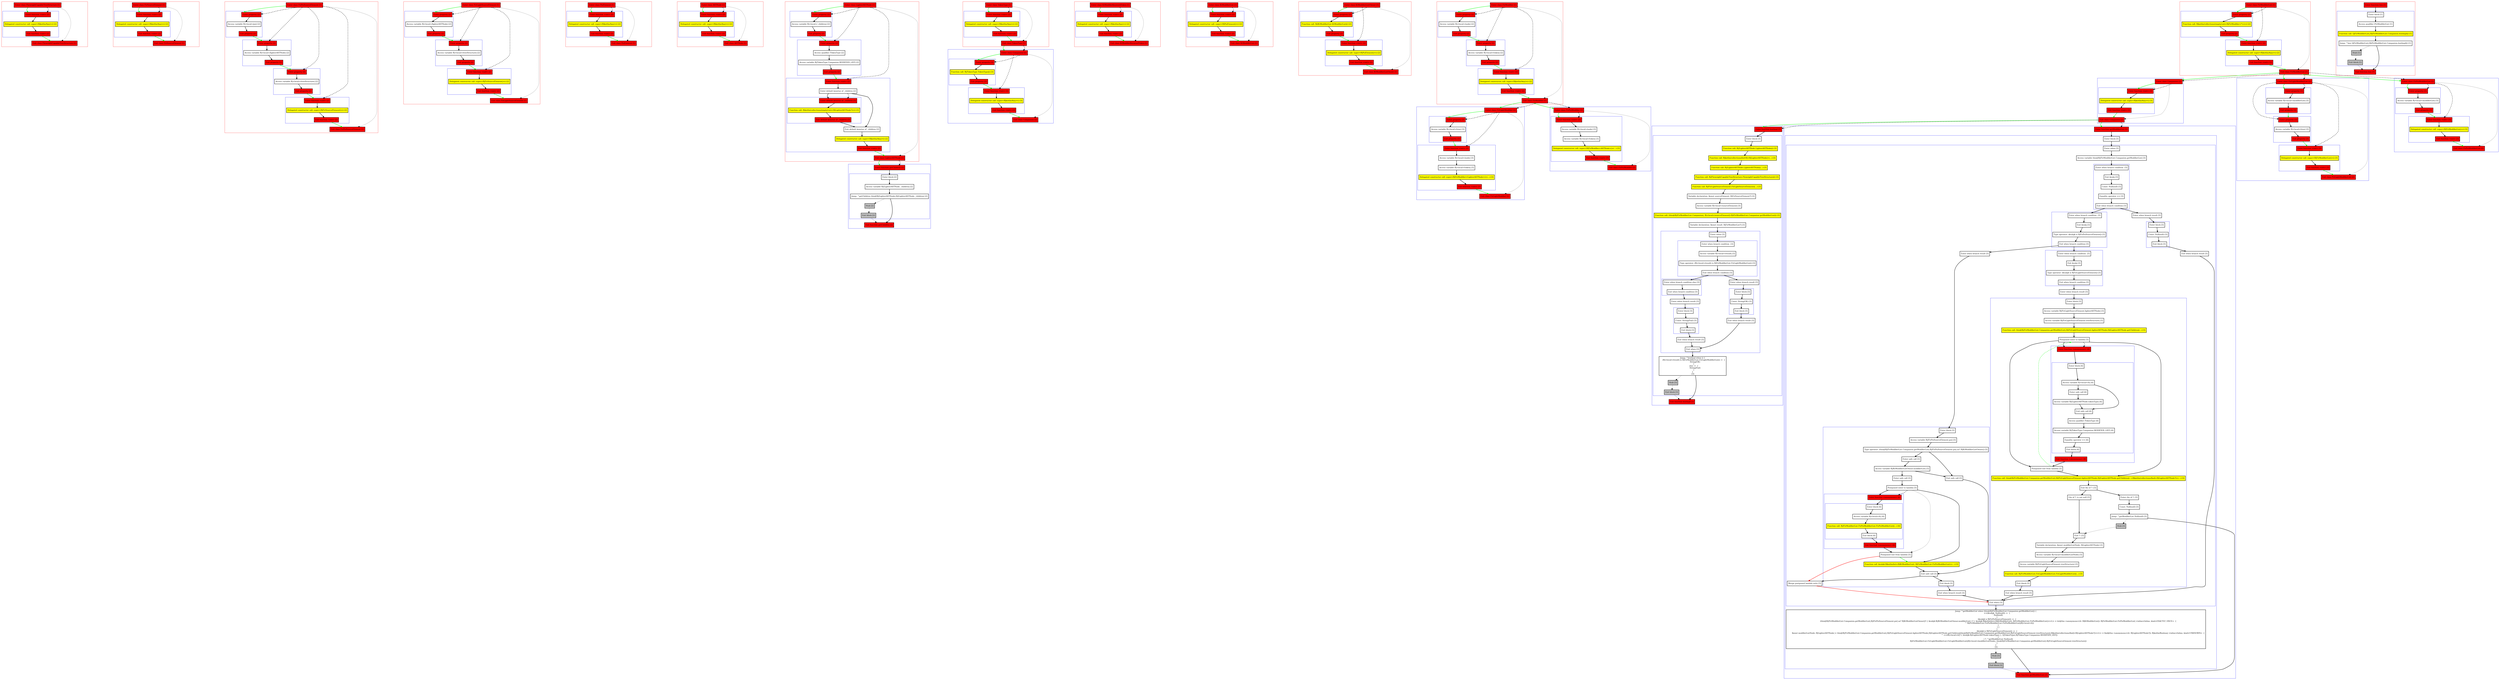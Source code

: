 digraph kt44814_kt {
    graph [nodesep=3]
    node [shape=box penwidth=2]
    edge [penwidth=2]

    subgraph cluster_0 {
        color=red
        0 [label="Enter class FlyweightCapableTreeStructure [1]" style="filled" fillcolor=red];
        subgraph cluster_1 {
            color=blue
            1 [label="Enter function <init> [2]" style="filled" fillcolor=red];
            2 [label="Delegated constructor call: super<R|kotlin/Any|>() [2]" style="filled" fillcolor=yellow];
            3 [label="Exit function <init> [2]" style="filled" fillcolor=red];
        }
        4 [label="Exit class FlyweightCapableTreeStructure [1]" style="filled" fillcolor=red];
    }
    0 -> {1} [color=green];
    0 -> {4} [style=dotted];
    0 -> {1} [style=dashed];
    1 -> {2};
    2 -> {3};
    3 -> {4} [color=green];

    subgraph cluster_2 {
        color=red
        5 [label="Enter class FirSourceElement [1]" style="filled" fillcolor=red];
        subgraph cluster_3 {
            color=blue
            6 [label="Enter function <init> [2]" style="filled" fillcolor=red];
            7 [label="Delegated constructor call: super<R|kotlin/Any|>() [2]" style="filled" fillcolor=yellow];
            8 [label="Exit function <init> [2]" style="filled" fillcolor=red];
        }
        9 [label="Exit class FirSourceElement [1]" style="filled" fillcolor=red];
    }
    5 -> {6} [color=green];
    5 -> {9} [style=dotted];
    5 -> {6} [style=dashed];
    6 -> {7};
    7 -> {8};
    8 -> {9} [color=green];

    subgraph cluster_4 {
        color=red
        10 [label="Enter class FirPsiSourceElement [1]" style="filled" fillcolor=red];
        subgraph cluster_5 {
            color=blue
            11 [label="Enter property [2]" style="filled" fillcolor=red];
            12 [label="Access variable R|<local>/psi| [2]"];
            13 [label="Exit property [2]" style="filled" fillcolor=red];
        }
        subgraph cluster_6 {
            color=blue
            14 [label="Enter property [2]" style="filled" fillcolor=red];
            15 [label="Access variable R|<local>/lighterASTNode| [2]"];
            16 [label="Exit property [2]" style="filled" fillcolor=red];
        }
        subgraph cluster_7 {
            color=blue
            17 [label="Enter property [2]" style="filled" fillcolor=red];
            18 [label="Access variable R|<local>/treeStructure| [2]"];
            19 [label="Exit property [2]" style="filled" fillcolor=red];
        }
        subgraph cluster_8 {
            color=blue
            20 [label="Enter function <init> [2]" style="filled" fillcolor=red];
            21 [label="Delegated constructor call: super<R|FirSourceElement|>() [2]" style="filled" fillcolor=yellow];
            22 [label="Exit function <init> [2]" style="filled" fillcolor=red];
        }
        23 [label="Exit class FirPsiSourceElement [1]" style="filled" fillcolor=red];
    }
    10 -> {11} [color=green];
    10 -> {23} [style=dotted];
    10 -> {11 14 17 20} [style=dashed];
    11 -> {12};
    12 -> {13};
    13 -> {14} [color=green];
    14 -> {15};
    15 -> {16};
    16 -> {17} [color=green];
    17 -> {18};
    18 -> {19};
    19 -> {20} [color=green];
    20 -> {21};
    21 -> {22};
    22 -> {23} [color=green];

    subgraph cluster_9 {
        color=red
        24 [label="Enter class FirLightSourceElement [1]" style="filled" fillcolor=red];
        subgraph cluster_10 {
            color=blue
            25 [label="Enter property [2]" style="filled" fillcolor=red];
            26 [label="Access variable R|<local>/lighterASTNode| [2]"];
            27 [label="Exit property [2]" style="filled" fillcolor=red];
        }
        subgraph cluster_11 {
            color=blue
            28 [label="Enter property [2]" style="filled" fillcolor=red];
            29 [label="Access variable R|<local>/treeStructure| [2]"];
            30 [label="Exit property [2]" style="filled" fillcolor=red];
        }
        subgraph cluster_12 {
            color=blue
            31 [label="Enter function <init> [2]" style="filled" fillcolor=red];
            32 [label="Delegated constructor call: super<R|FirSourceElement|>() [2]" style="filled" fillcolor=yellow];
            33 [label="Exit function <init> [2]" style="filled" fillcolor=red];
        }
        34 [label="Exit class FirLightSourceElement [1]" style="filled" fillcolor=red];
    }
    24 -> {25} [color=green];
    24 -> {34} [style=dotted];
    24 -> {25 28 31} [style=dashed];
    25 -> {26};
    26 -> {27};
    27 -> {28} [color=green];
    28 -> {29};
    29 -> {30};
    30 -> {31} [color=green];
    31 -> {32};
    32 -> {33};
    33 -> {34} [color=green];

    subgraph cluster_13 {
        color=red
        35 [label="Enter class PsiElement [1]" style="filled" fillcolor=red];
        subgraph cluster_14 {
            color=blue
            36 [label="Enter function <init> [2]" style="filled" fillcolor=red];
            37 [label="Delegated constructor call: super<R|kotlin/Any|>() [2]" style="filled" fillcolor=yellow];
            38 [label="Exit function <init> [2]" style="filled" fillcolor=red];
        }
        39 [label="Exit class PsiElement [1]" style="filled" fillcolor=red];
    }
    35 -> {36} [color=green];
    35 -> {39} [style=dotted];
    35 -> {36} [style=dashed];
    36 -> {37};
    37 -> {38};
    38 -> {39} [color=green];

    subgraph cluster_15 {
        color=red
        40 [label="Enter class ASTNode [1]" style="filled" fillcolor=red];
        subgraph cluster_16 {
            color=blue
            41 [label="Enter function <init> [2]" style="filled" fillcolor=red];
            42 [label="Delegated constructor call: super<R|kotlin/Any|>() [2]" style="filled" fillcolor=yellow];
            43 [label="Exit function <init> [2]" style="filled" fillcolor=red];
        }
        44 [label="Exit class ASTNode [1]" style="filled" fillcolor=red];
    }
    40 -> {41} [color=green];
    40 -> {44} [style=dotted];
    40 -> {41} [style=dashed];
    41 -> {42};
    42 -> {43};
    43 -> {44} [color=green];

    subgraph cluster_17 {
        color=red
        45 [label="Enter class LighterASTNode [1]" style="filled" fillcolor=red];
        subgraph cluster_18 {
            color=blue
            46 [label="Enter property [2]" style="filled" fillcolor=red];
            47 [label="Access variable R|<local>/_children| [2]"];
            48 [label="Exit property [2]" style="filled" fillcolor=red];
        }
        subgraph cluster_19 {
            color=blue
            49 [label="Enter property [2]" style="filled" fillcolor=red];
            50 [label="Access qualifier /TokenType [2]"];
            51 [label="Access variable R|/TokenType.Companion.MODIFIER_LIST| [2]"];
            52 [label="Exit property [2]" style="filled" fillcolor=red];
        }
        subgraph cluster_20 {
            color=blue
            53 [label="Enter function <init> [2]" style="filled" fillcolor=red];
            54 [label="Enter default konstue of _children [2]"];
            subgraph cluster_21 {
                color=blue
                55 [label="Enter default konstue of _children [3]" style="filled" fillcolor=red];
                56 [label="Function call: R|kotlin/collections/emptyList|<R|LighterASTNode?|>() [3]" style="filled" fillcolor=yellow];
                57 [label="Exit default konstue of _children [3]" style="filled" fillcolor=red];
            }
            58 [label="Exit default konstue of _children [2]"];
            59 [label="Delegated constructor call: super<R|kotlin/Any|>() [2]" style="filled" fillcolor=yellow];
            60 [label="Exit function <init> [2]" style="filled" fillcolor=red];
        }
        61 [label="Exit class LighterASTNode [1]" style="filled" fillcolor=red];
    }
    subgraph cluster_22 {
        color=blue
        62 [label="Enter function getChildren [2]" style="filled" fillcolor=red];
        subgraph cluster_23 {
            color=blue
            63 [label="Enter block [2]"];
            64 [label="Access variable R|/LighterASTNode._children| [2]"];
            65 [label="Jump: ^getChildren this@R|/LighterASTNode|.R|/LighterASTNode._children| [2]"];
            66 [label="Stub [2]" style="filled" fillcolor=gray];
            67 [label="Exit block [2]" style="filled" fillcolor=gray];
        }
        68 [label="Exit function getChildren [2]" style="filled" fillcolor=red];
    }
    45 -> {46} [color=green];
    45 -> {61} [style=dotted];
    45 -> {46 49 53} [style=dashed];
    46 -> {47};
    47 -> {48};
    48 -> {49} [color=green];
    49 -> {50};
    50 -> {51};
    51 -> {52};
    52 -> {53} [color=green];
    53 -> {54};
    54 -> {55 58};
    54 -> {55} [style=dashed];
    55 -> {56};
    56 -> {57};
    57 -> {58};
    58 -> {59};
    59 -> {60};
    60 -> {61} [color=green];
    61 -> {62} [color=green];
    61 -> {62} [style=dashed];
    62 -> {63};
    63 -> {64};
    64 -> {65};
    65 -> {68};
    65 -> {66} [style=dotted];
    66 -> {67} [style=dotted];
    67 -> {68} [style=dotted];

    subgraph cluster_24 {
        color=red
        69 [label="Enter class TokenType [1]" style="filled" fillcolor=red];
        subgraph cluster_25 {
            color=blue
            70 [label="Enter function <init> [2]" style="filled" fillcolor=red];
            71 [label="Delegated constructor call: super<R|kotlin/Any|>() [2]" style="filled" fillcolor=yellow];
            72 [label="Exit function <init> [2]" style="filled" fillcolor=red];
        }
        73 [label="Exit class TokenType [1]" style="filled" fillcolor=red];
    }
    subgraph cluster_26 {
        color=blue
        74 [label="Enter class Companion [2]" style="filled" fillcolor=red];
        subgraph cluster_27 {
            color=blue
            75 [label="Enter property [3]" style="filled" fillcolor=red];
            76 [label="Function call: R|/TokenType.TokenType|() [3]" style="filled" fillcolor=yellow];
            77 [label="Exit property [3]" style="filled" fillcolor=red];
        }
        subgraph cluster_28 {
            color=blue
            78 [label="Enter function <init> [3]" style="filled" fillcolor=red];
            79 [label="Delegated constructor call: super<R|kotlin/Any|>() [3]" style="filled" fillcolor=yellow];
            80 [label="Exit function <init> [3]" style="filled" fillcolor=red];
        }
        81 [label="Exit class Companion [2]" style="filled" fillcolor=red];
    }
    69 -> {70} [color=green];
    69 -> {73} [style=dotted];
    69 -> {70} [style=dashed];
    70 -> {71};
    71 -> {72};
    72 -> {73} [color=green];
    73 -> {74} [color=green];
    73 -> {74} [style=dashed];
    74 -> {75} [color=green];
    74 -> {81} [style=dotted];
    74 -> {75 78} [style=dashed];
    75 -> {76};
    76 -> {77};
    77 -> {78} [color=green];
    78 -> {79};
    79 -> {80};
    80 -> {81} [color=green];

    subgraph cluster_29 {
        color=red
        82 [label="Enter class KtModifierKeywordToken [1]" style="filled" fillcolor=red];
        subgraph cluster_30 {
            color=blue
            83 [label="Enter function <init> [2]" style="filled" fillcolor=red];
            84 [label="Delegated constructor call: super<R|kotlin/Any|>() [2]" style="filled" fillcolor=yellow];
            85 [label="Exit function <init> [2]" style="filled" fillcolor=red];
        }
        86 [label="Exit class KtModifierKeywordToken [1]" style="filled" fillcolor=red];
    }
    82 -> {83} [color=green];
    82 -> {86} [style=dotted];
    82 -> {83} [style=dashed];
    83 -> {84};
    84 -> {85};
    85 -> {86} [color=green];

    subgraph cluster_31 {
        color=red
        87 [label="Enter class KtModifierList [1]" style="filled" fillcolor=red];
        subgraph cluster_32 {
            color=blue
            88 [label="Enter function <init> [2]" style="filled" fillcolor=red];
            89 [label="Delegated constructor call: super<R|PsiElement|>() [2]" style="filled" fillcolor=yellow];
            90 [label="Exit function <init> [2]" style="filled" fillcolor=red];
        }
        91 [label="Exit class KtModifierList [1]" style="filled" fillcolor=red];
    }
    87 -> {88} [color=green];
    87 -> {91} [style=dotted];
    87 -> {88} [style=dashed];
    88 -> {89};
    89 -> {90};
    90 -> {91} [color=green];

    subgraph cluster_33 {
        color=red
        92 [label="Enter class KtModifierListOwner [1]" style="filled" fillcolor=red];
        subgraph cluster_34 {
            color=blue
            93 [label="Enter property [2]" style="filled" fillcolor=red];
            94 [label="Function call: R|/KtModifierList.KtModifierList|() [2]" style="filled" fillcolor=yellow];
            95 [label="Exit property [2]" style="filled" fillcolor=red];
        }
        subgraph cluster_35 {
            color=blue
            96 [label="Enter function <init> [2]" style="filled" fillcolor=red];
            97 [label="Delegated constructor call: super<R|PsiElement|>() [2]" style="filled" fillcolor=yellow];
            98 [label="Exit function <init> [2]" style="filled" fillcolor=red];
        }
        99 [label="Exit class KtModifierListOwner [1]" style="filled" fillcolor=red];
    }
    92 -> {93} [color=green];
    92 -> {99} [style=dotted];
    92 -> {93 96} [style=dashed];
    93 -> {94};
    94 -> {95};
    95 -> {96} [color=green];
    96 -> {97};
    97 -> {98};
    98 -> {99} [color=green];

    subgraph cluster_36 {
        color=red
        100 [label="Enter class FirModifier [1]" style="filled" fillcolor=red];
        subgraph cluster_37 {
            color=blue
            101 [label="Enter property [2]" style="filled" fillcolor=red];
            102 [label="Access variable R|<local>/node| [2]"];
            103 [label="Exit property [2]" style="filled" fillcolor=red];
        }
        subgraph cluster_38 {
            color=blue
            104 [label="Enter property [2]" style="filled" fillcolor=red];
            105 [label="Access variable R|<local>/token| [2]"];
            106 [label="Exit property [2]" style="filled" fillcolor=red];
        }
        subgraph cluster_39 {
            color=blue
            107 [label="Enter function <init> [2]" style="filled" fillcolor=red];
            108 [label="Delegated constructor call: super<R|kotlin/Any|>() [2]" style="filled" fillcolor=yellow];
            109 [label="Exit function <init> [2]" style="filled" fillcolor=red];
        }
        110 [label="Exit class FirModifier [1]" style="filled" fillcolor=red];
    }
    subgraph cluster_40 {
        color=blue
        111 [label="Enter class FirLightModifier [2]" style="filled" fillcolor=red];
        subgraph cluster_41 {
            color=blue
            112 [label="Enter property [3]" style="filled" fillcolor=red];
            113 [label="Access variable R|<local>/tree| [3]"];
            114 [label="Exit property [3]" style="filled" fillcolor=red];
        }
        subgraph cluster_42 {
            color=blue
            115 [label="Enter function <init> [3]" style="filled" fillcolor=red];
            116 [label="Access variable R|<local>/node| [3]"];
            117 [label="Access variable R|<local>/token| [3]"];
            118 [label="Delegated constructor call: super<R|FirModifier<LighterASTNode>|>(...) [3]" style="filled" fillcolor=yellow];
            119 [label="Exit function <init> [3]" style="filled" fillcolor=red];
        }
        120 [label="Exit class FirLightModifier [2]" style="filled" fillcolor=red];
    }
    subgraph cluster_43 {
        color=blue
        121 [label="Enter class FirPsiModifier [2]" style="filled" fillcolor=red];
        subgraph cluster_44 {
            color=blue
            122 [label="Enter function <init> [3]" style="filled" fillcolor=red];
            123 [label="Access variable R|<local>/node| [3]"];
            124 [label="Access variable R|<local>/token| [3]"];
            125 [label="Delegated constructor call: super<R|FirModifier<ASTNode>|>(...) [3]" style="filled" fillcolor=yellow];
            126 [label="Exit function <init> [3]" style="filled" fillcolor=red];
        }
        127 [label="Exit class FirPsiModifier [2]" style="filled" fillcolor=red];
    }
    100 -> {101} [color=green];
    100 -> {110} [style=dotted];
    100 -> {101 104 107} [style=dashed];
    101 -> {102};
    102 -> {103};
    103 -> {104} [color=green];
    104 -> {105};
    105 -> {106};
    106 -> {107} [color=green];
    107 -> {108};
    108 -> {109};
    109 -> {110} [color=green];
    110 -> {111 121} [color=green];
    110 -> {111 121} [style=dashed];
    111 -> {112} [color=green];
    111 -> {120} [style=dotted];
    111 -> {112 115} [style=dashed];
    112 -> {113};
    113 -> {114};
    114 -> {115} [color=green];
    115 -> {116};
    116 -> {117};
    117 -> {118};
    118 -> {119};
    119 -> {120} [color=green];
    121 -> {122} [color=green];
    121 -> {127} [style=dotted];
    121 -> {122} [style=dashed];
    122 -> {123};
    123 -> {124};
    124 -> {125};
    125 -> {126};
    126 -> {127} [color=green];

    subgraph cluster_45 {
        color=red
        128 [label="Enter class FirModifierList [1]" style="filled" fillcolor=red];
        subgraph cluster_46 {
            color=blue
            129 [label="Enter property [2]" style="filled" fillcolor=red];
            130 [label="Function call: R|kotlin/collections/emptyList|<R|FirModifier<*>|>() [2]" style="filled" fillcolor=yellow];
            131 [label="Exit property [2]" style="filled" fillcolor=red];
        }
        subgraph cluster_47 {
            color=blue
            132 [label="Enter function <init> [2]" style="filled" fillcolor=red];
            133 [label="Delegated constructor call: super<R|kotlin/Any|>() [2]" style="filled" fillcolor=yellow];
            134 [label="Exit function <init> [2]" style="filled" fillcolor=red];
        }
        135 [label="Exit class FirModifierList [1]" style="filled" fillcolor=red];
    }
    subgraph cluster_48 {
        color=blue
        136 [label="Enter class Companion [2]" style="filled" fillcolor=red];
        subgraph cluster_49 {
            color=blue
            137 [label="Enter function <init> [3]" style="filled" fillcolor=red];
            138 [label="Delegated constructor call: super<R|kotlin/Any|>() [3]" style="filled" fillcolor=yellow];
            139 [label="Exit function <init> [3]" style="filled" fillcolor=red];
        }
        140 [label="Exit class Companion [2]" style="filled" fillcolor=red];
    }
    subgraph cluster_50 {
        color=blue
        141 [label="Enter function boxImpl [3]" style="filled" fillcolor=red];
        subgraph cluster_51 {
            color=blue
            142 [label="Enter block [3]"];
            143 [label="Function call: R|/LighterASTNode.LighterASTNode|() [3]" style="filled" fillcolor=yellow];
            144 [label="Function call: R|kotlin/collections/listOf|<R|LighterASTNode|>(...) [3]" style="filled" fillcolor=yellow];
            145 [label="Function call: R|/LighterASTNode.LighterASTNode|(...) [3]" style="filled" fillcolor=yellow];
            146 [label="Function call: R|/FlyweightCapableTreeStructure.FlyweightCapableTreeStructure|() [3]" style="filled" fillcolor=yellow];
            147 [label="Function call: R|/FirLightSourceElement.FirLightSourceElement|(...) [3]" style="filled" fillcolor=yellow];
            148 [label="Variable declaration: lkonst sourceElement: R|FirSourceElement?| [3]"];
            149 [label="Access variable R|<local>/sourceElement| [3]"];
            150 [label="Function call: (this@R|/FirModifierList.Companion|, R|<local>/sourceElement|).R|/FirModifierList.Companion.getModifierList|() [3]" style="filled" fillcolor=yellow];
            151 [label="Variable declaration: lkonst result: R|FirModifierList?| [3]"];
            subgraph cluster_52 {
                color=blue
                152 [label="Enter when [3]"];
                subgraph cluster_53 {
                    color=blue
                    153 [label="Enter when branch condition  [3]"];
                    154 [label="Access variable R|<local>/result| [3]"];
                    155 [label="Type operator: (R|<local>/result| is R|FirModifierList.FirLightModifierList|) [3]"];
                    156 [label="Exit when branch condition [3]"];
                }
                subgraph cluster_54 {
                    color=blue
                    157 [label="Enter when branch condition else [3]"];
                    158 [label="Exit when branch condition [3]"];
                }
                159 [label="Enter when branch result [3]"];
                subgraph cluster_55 {
                    color=blue
                    160 [label="Enter block [3]"];
                    161 [label="Const: String(Fail) [3]"];
                    162 [label="Exit block [3]"];
                }
                163 [label="Exit when branch result [3]"];
                164 [label="Enter when branch result [3]"];
                subgraph cluster_56 {
                    color=blue
                    165 [label="Enter block [3]"];
                    166 [label="Const: String(OK) [3]"];
                    167 [label="Exit block [3]"];
                }
                168 [label="Exit when branch result [3]"];
                169 [label="Exit when [3]"];
            }
            170 [label="Jump: ^boxImpl when () {
    (R|<local>/result| is R|FirModifierList.FirLightModifierList|) ->  {
        String(OK)
    }
    else ->  {
        String(Fail)
    }
}
 [3]"];
            171 [label="Stub [3]" style="filled" fillcolor=gray];
            172 [label="Exit block [3]" style="filled" fillcolor=gray];
        }
        173 [label="Exit function boxImpl [3]" style="filled" fillcolor=red];
    }
    subgraph cluster_57 {
        color=blue
        174 [label="Enter function getModifierList [3]" style="filled" fillcolor=red];
        subgraph cluster_58 {
            color=blue
            175 [label="Enter block [3]"];
            subgraph cluster_59 {
                color=blue
                176 [label="Enter when [3]"];
                177 [label="Access variable this@R|/FirModifierList.Companion.getModifierList| [3]"];
                subgraph cluster_60 {
                    color=blue
                    178 [label="Enter when branch condition  [3]"];
                    179 [label="Exit $subj [3]"];
                    180 [label="Const: Null(null) [3]"];
                    181 [label="Equality operator == [3]"];
                    182 [label="Exit when branch condition [3]"];
                }
                subgraph cluster_61 {
                    color=blue
                    183 [label="Enter when branch condition  [3]"];
                    184 [label="Exit $subj [3]"];
                    185 [label="Type operator: ($subj$ is R|FirPsiSourceElement|) [3]"];
                    186 [label="Exit when branch condition [3]"];
                }
                subgraph cluster_62 {
                    color=blue
                    187 [label="Enter when branch condition  [3]"];
                    188 [label="Exit $subj [3]"];
                    189 [label="Type operator: ($subj$ is R|FirLightSourceElement|) [3]"];
                    190 [label="Exit when branch condition [3]"];
                }
                191 [label="Enter when branch result [3]"];
                subgraph cluster_63 {
                    color=blue
                    192 [label="Enter block [3]"];
                    193 [label="Access variable R|/FirLightSourceElement.lighterASTNode| [3]"];
                    194 [label="Access variable R|/FirLightSourceElement.treeStructure| [3]"];
                    195 [label="Function call: this@R|/FirModifierList.Companion.getModifierList|.R|/FirLightSourceElement.lighterASTNode|.R|/LighterASTNode.getChildren|(...) [3]" style="filled" fillcolor=yellow];
                    196 [label="Postponed enter to lambda [3]"];
                    subgraph cluster_64 {
                        color=blue
                        197 [label="Enter function <anonymous> [4]" style="filled" fillcolor=red];
                        subgraph cluster_65 {
                            color=blue
                            198 [label="Enter block [4]"];
                            199 [label="Access variable R|<local>/it| [4]"];
                            200 [label="Enter safe call [4]"];
                            201 [label="Access variable R|/LighterASTNode.tokenType| [4]"];
                            202 [label="Exit safe call [4]"];
                            203 [label="Access qualifier /TokenType [4]"];
                            204 [label="Access variable R|/TokenType.Companion.MODIFIER_LIST| [4]"];
                            205 [label="Equality operator == [4]"];
                            206 [label="Exit block [4]"];
                        }
                        207 [label="Exit function <anonymous> [4]" style="filled" fillcolor=red];
                    }
                    208 [label="Postponed exit from lambda [3]"];
                    209 [label="Function call: this@R|/FirModifierList.Companion.getModifierList|.R|/FirLightSourceElement.lighterASTNode|.R|/LighterASTNode.getChildren|(...).R|kotlin/collections/find|<R|LighterASTNode?|>(...) [3]" style="filled" fillcolor=yellow];
                    210 [label="Exit lhs of ?: [3]"];
                    211 [label="Enter rhs of ?: [3]"];
                    212 [label="Const: Null(null) [3]"];
                    213 [label="Jump: ^getModifierList Null(null) [3]"];
                    214 [label="Stub [3]" style="filled" fillcolor=gray];
                    215 [label="Lhs of ?: is not null [3]"];
                    216 [label="Exit ?: [3]"];
                    217 [label="Variable declaration: lkonst modifierListNode: R|LighterASTNode| [3]"];
                    218 [label="Access variable R|<local>/modifierListNode| [3]"];
                    219 [label="Access variable R|/FirLightSourceElement.treeStructure| [3]"];
                    220 [label="Function call: R|/FirModifierList.FirLightModifierList.FirLightModifierList|(...) [3]" style="filled" fillcolor=yellow];
                    221 [label="Exit block [3]"];
                }
                222 [label="Exit when branch result [3]"];
                223 [label="Enter when branch result [3]"];
                subgraph cluster_66 {
                    color=blue
                    224 [label="Enter block [3]"];
                    225 [label="Access variable R|/FirPsiSourceElement.psi| [3]"];
                    226 [label="Type operator: (this@R|/FirModifierList.Companion.getModifierList|.R|/FirPsiSourceElement.psi| as? R|KtModifierListOwner|) [3]"];
                    227 [label="Enter safe call [3]"];
                    228 [label="Access variable R|/KtModifierListOwner.modifierList| [3]"];
                    229 [label="Enter safe call [3]"];
                    230 [label="Postponed enter to lambda [3]"];
                    subgraph cluster_67 {
                        color=blue
                        231 [label="Enter function <anonymous> [4]" style="filled" fillcolor=red];
                        subgraph cluster_68 {
                            color=blue
                            232 [label="Enter block [4]"];
                            233 [label="Access variable R|<local>/it| [4]"];
                            234 [label="Function call: R|/FirModifierList.FirPsiModifierList.FirPsiModifierList|(...) [4]" style="filled" fillcolor=yellow];
                            235 [label="Exit block [4]"];
                        }
                        236 [label="Exit function <anonymous> [4]" style="filled" fillcolor=red];
                    }
                    237 [label="Postponed exit from lambda [3]"];
                    238 [label="Function call: $subj$.R|kotlin/let|<R|KtModifierList|, R|FirModifierList.FirPsiModifierList|>(...) [3]" style="filled" fillcolor=yellow];
                    239 [label="Exit safe call [3]"];
                    240 [label="Exit safe call [3]"];
                    241 [label="Exit block [3]"];
                }
                242 [label="Exit when branch result [3]"];
                243 [label="Merge postponed lambda exits [3]"];
                244 [label="Enter when branch result [3]"];
                subgraph cluster_69 {
                    color=blue
                    245 [label="Enter block [3]"];
                    246 [label="Const: Null(null) [3]"];
                    247 [label="Exit block [3]"];
                }
                248 [label="Exit when branch result [3]"];
                249 [label="Exit when [3]"];
            }
            250 [label="Jump: ^getModifierList when (this@R|/FirModifierList.Companion.getModifierList|) {
    ==($subj$, Null(null)) ->  {
        Null(null)
    }
    ($subj$ is R|FirPsiSourceElement|) ->  {
        (this@R|/FirModifierList.Companion.getModifierList|.R|/FirPsiSourceElement.psi| as? R|KtModifierListOwner|)?.{ $subj$.R|/KtModifierListOwner.modifierList| }?.{ $subj$.R|kotlin/let|<R|KtModifierList|, R|FirModifierList.FirPsiModifierList|>(<L> = let@fun <anonymous>(it: R|KtModifierList|): R|FirModifierList.FirPsiModifierList| <inline=Inline, kind=EXACTLY_ONCE>  {
            ^ R|/FirModifierList.FirPsiModifierList.FirPsiModifierList|(R|<local>/it|)
        }
        ) }
    }
    ($subj$ is R|FirLightSourceElement|) ->  {
        lkonst modifierListNode: R|LighterASTNode| = this@R|/FirModifierList.Companion.getModifierList|.R|/FirLightSourceElement.lighterASTNode|.R|/LighterASTNode.getChildren|(this@R|/FirModifierList.Companion.getModifierList|.R|/FirLightSourceElement.treeStructure|).R|kotlin/collections/find|<R|LighterASTNode?|>(<L> = find@fun <anonymous>(it: R|LighterASTNode?|): R|kotlin/Boolean| <inline=Inline, kind=UNKNOWN>  {
            ^ ==(R|<local>/it|?.{ $subj$.R|/LighterASTNode.tokenType| }, Q|TokenType|.R|/TokenType.Companion.MODIFIER_LIST|)
        }
        ) ?: ^getModifierList Null(null)
        R|/FirModifierList.FirLightModifierList.FirLightModifierList|(R|<local>/modifierListNode|, this@R|/FirModifierList.Companion.getModifierList|.R|/FirLightSourceElement.treeStructure|)
    }
}
 [3]"];
            251 [label="Stub [3]" style="filled" fillcolor=gray];
            252 [label="Exit block [3]" style="filled" fillcolor=gray];
        }
        253 [label="Exit function getModifierList [3]" style="filled" fillcolor=red];
    }
    subgraph cluster_70 {
        color=blue
        254 [label="Enter class FirLightModifierList [2]" style="filled" fillcolor=red];
        subgraph cluster_71 {
            color=blue
            255 [label="Enter property [3]" style="filled" fillcolor=red];
            256 [label="Access variable R|<local>/modifierList| [3]"];
            257 [label="Exit property [3]" style="filled" fillcolor=red];
        }
        subgraph cluster_72 {
            color=blue
            258 [label="Enter property [3]" style="filled" fillcolor=red];
            259 [label="Access variable R|<local>/tree| [3]"];
            260 [label="Exit property [3]" style="filled" fillcolor=red];
        }
        subgraph cluster_73 {
            color=blue
            261 [label="Enter function <init> [3]" style="filled" fillcolor=red];
            262 [label="Delegated constructor call: super<R|FirModifierList|>() [3]" style="filled" fillcolor=yellow];
            263 [label="Exit function <init> [3]" style="filled" fillcolor=red];
        }
        264 [label="Exit class FirLightModifierList [2]" style="filled" fillcolor=red];
    }
    subgraph cluster_74 {
        color=blue
        265 [label="Enter class FirPsiModifierList [2]" style="filled" fillcolor=red];
        subgraph cluster_75 {
            color=blue
            266 [label="Enter property [3]" style="filled" fillcolor=red];
            267 [label="Access variable R|<local>/modifierList| [3]"];
            268 [label="Exit property [3]" style="filled" fillcolor=red];
        }
        subgraph cluster_76 {
            color=blue
            269 [label="Enter function <init> [3]" style="filled" fillcolor=red];
            270 [label="Delegated constructor call: super<R|FirModifierList|>() [3]" style="filled" fillcolor=yellow];
            271 [label="Exit function <init> [3]" style="filled" fillcolor=red];
        }
        272 [label="Exit class FirPsiModifierList [2]" style="filled" fillcolor=red];
    }
    128 -> {129} [color=green];
    128 -> {135} [style=dotted];
    128 -> {129 132} [style=dashed];
    129 -> {130};
    130 -> {131};
    131 -> {132} [color=green];
    132 -> {133};
    133 -> {134};
    134 -> {135} [color=green];
    135 -> {136 254 265} [color=green];
    135 -> {136 254 265} [style=dashed];
    136 -> {137} [color=green];
    136 -> {140} [style=dotted];
    136 -> {137} [style=dashed];
    137 -> {138};
    138 -> {139};
    139 -> {140} [color=green];
    140 -> {141 174} [color=green];
    140 -> {141 174} [style=dashed];
    141 -> {142};
    142 -> {143};
    143 -> {144};
    144 -> {145};
    145 -> {146};
    146 -> {147};
    147 -> {148};
    148 -> {149};
    149 -> {150};
    150 -> {151};
    151 -> {152};
    152 -> {153};
    153 -> {154};
    154 -> {155};
    155 -> {156};
    156 -> {157 164};
    157 -> {158};
    158 -> {159};
    159 -> {160};
    160 -> {161};
    161 -> {162};
    162 -> {163};
    163 -> {169};
    164 -> {165};
    165 -> {166};
    166 -> {167};
    167 -> {168};
    168 -> {169};
    169 -> {170};
    170 -> {173};
    170 -> {171} [style=dotted];
    171 -> {172} [style=dotted];
    172 -> {173} [style=dotted];
    174 -> {175};
    175 -> {176};
    176 -> {177};
    177 -> {178};
    178 -> {179};
    179 -> {180};
    180 -> {181};
    181 -> {182};
    182 -> {183 244};
    183 -> {184};
    184 -> {185};
    185 -> {186};
    186 -> {187 223};
    187 -> {188};
    188 -> {189};
    189 -> {190};
    190 -> {191};
    191 -> {192};
    192 -> {193};
    193 -> {194};
    194 -> {195};
    195 -> {196};
    196 -> {197 208 209};
    196 -> {197} [style=dashed];
    197 -> {198};
    198 -> {199};
    199 -> {200 202};
    200 -> {201};
    201 -> {202};
    202 -> {203};
    203 -> {204};
    204 -> {205};
    205 -> {206};
    206 -> {207};
    207 -> {208};
    208 -> {209};
    208 -> {196} [color=green style=dashed];
    209 -> {210};
    210 -> {211 215};
    211 -> {212};
    212 -> {213};
    213 -> {253};
    213 -> {214} [style=dotted];
    214 -> {216} [style=dotted];
    215 -> {216};
    216 -> {217};
    217 -> {218};
    218 -> {219};
    219 -> {220};
    220 -> {221};
    221 -> {222};
    222 -> {249};
    223 -> {224};
    224 -> {225};
    225 -> {226};
    226 -> {227 239};
    227 -> {228};
    228 -> {229 239};
    229 -> {230};
    230 -> {231 238};
    230 -> {237} [style=dotted];
    230 -> {231} [style=dashed];
    231 -> {232};
    232 -> {233};
    233 -> {234};
    234 -> {235};
    235 -> {236};
    236 -> {237};
    237 -> {238} [color=green];
    237 -> {243} [color=red];
    238 -> {240};
    239 -> {240};
    240 -> {241 243};
    241 -> {242};
    242 -> {249};
    243 -> {249} [color=red];
    244 -> {245};
    245 -> {246};
    246 -> {247};
    247 -> {248};
    248 -> {249};
    249 -> {250};
    250 -> {253};
    250 -> {251} [style=dotted];
    251 -> {252} [style=dotted];
    252 -> {253} [style=dotted];
    254 -> {255} [color=green];
    254 -> {264} [style=dotted];
    254 -> {255 258 261} [style=dashed];
    255 -> {256};
    256 -> {257};
    257 -> {258} [color=green];
    258 -> {259};
    259 -> {260};
    260 -> {261} [color=green];
    261 -> {262};
    262 -> {263};
    263 -> {264} [color=green];
    265 -> {266} [color=green];
    265 -> {272} [style=dotted];
    265 -> {266 269} [style=dashed];
    266 -> {267};
    267 -> {268};
    268 -> {269} [color=green];
    269 -> {270};
    270 -> {271};
    271 -> {272} [color=green];

    subgraph cluster_77 {
        color=red
        273 [label="Enter function box [1]" style="filled" fillcolor=red];
        subgraph cluster_78 {
            color=blue
            274 [label="Enter block [1]"];
            275 [label="Access qualifier /FirModifierList [1]"];
            276 [label="Function call: Q|FirModifierList|.R|/FirModifierList.Companion.boxImpl|() [1]" style="filled" fillcolor=yellow];
            277 [label="Jump: ^box Q|FirModifierList|.R|/FirModifierList.Companion.boxImpl|() [1]"];
            278 [label="Stub [1]" style="filled" fillcolor=gray];
            279 [label="Exit block [1]" style="filled" fillcolor=gray];
        }
        280 [label="Exit function box [1]" style="filled" fillcolor=red];
    }
    273 -> {274};
    274 -> {275};
    275 -> {276};
    276 -> {277};
    277 -> {280};
    277 -> {278} [style=dotted];
    278 -> {279} [style=dotted];
    279 -> {280} [style=dotted];

}

